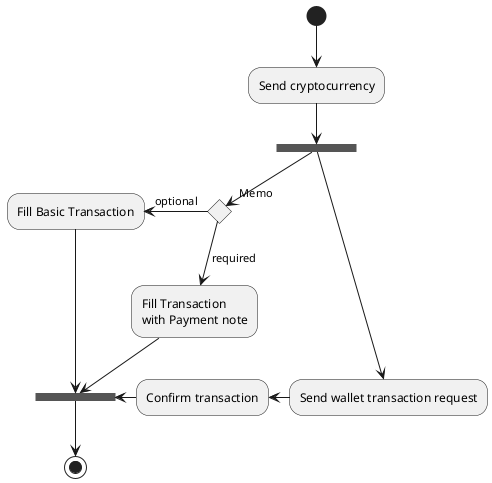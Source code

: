 ```plantuml
@startuml Withdraw
(*) --> "Send cryptocurrency"
--> ===B1===
-up-> if "Memo" then 
-->[required] "Fill Transaction 
with Payment note"
--> ===B2===
else
-left->[optional] "Fill Basic Transaction"
--> ===B2===

===B1=== -down-> "Send wallet transaction request"
-left-> "Confirm transaction"
-left-> ===B2===

--> (*)

@enduml
```


